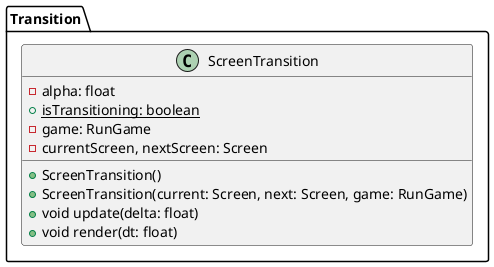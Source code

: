 @startuml
'https://plantuml.com/sequence-diagram
package Transition{
class ScreenTransition {
- alpha: float
+ {static} isTransitioning: boolean
- game: RunGame
- currentScreen, nextScreen: Screen

+ ScreenTransition()
+ ScreenTransition(current: Screen, next: Screen, game: RunGame)
+ void update(delta: float)
+ void render(dt: float)
}
}
@enduml